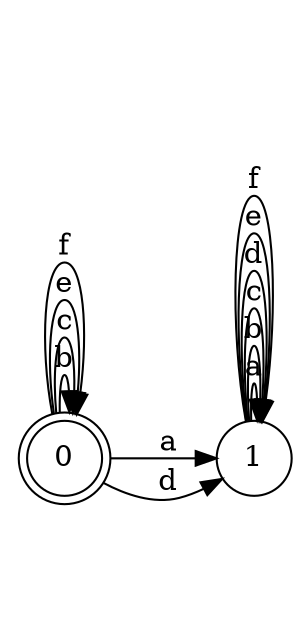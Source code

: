 digraph n2_5 {
__start0 [label="" shape="none"];

rankdir=LR;
size="8,5";

s0 [style="rounded,filled", color="black", fillcolor="white" shape="doublecircle", label="0"];
s1 [style="filled", color="black", fillcolor="white" shape="circle", label="1"];
s0 -> s1 [label="a"];
s0 -> s0 [label="b"];
s0 -> s0 [label="c"];
s0 -> s1 [label="d"];
s0 -> s0 [label="e"];
s0 -> s0 [label="f"];
s1 -> s1 [label="a"];
s1 -> s1 [label="b"];
s1 -> s1 [label="c"];
s1 -> s1 [label="d"];
s1 -> s1 [label="e"];
s1 -> s1 [label="f"];

}